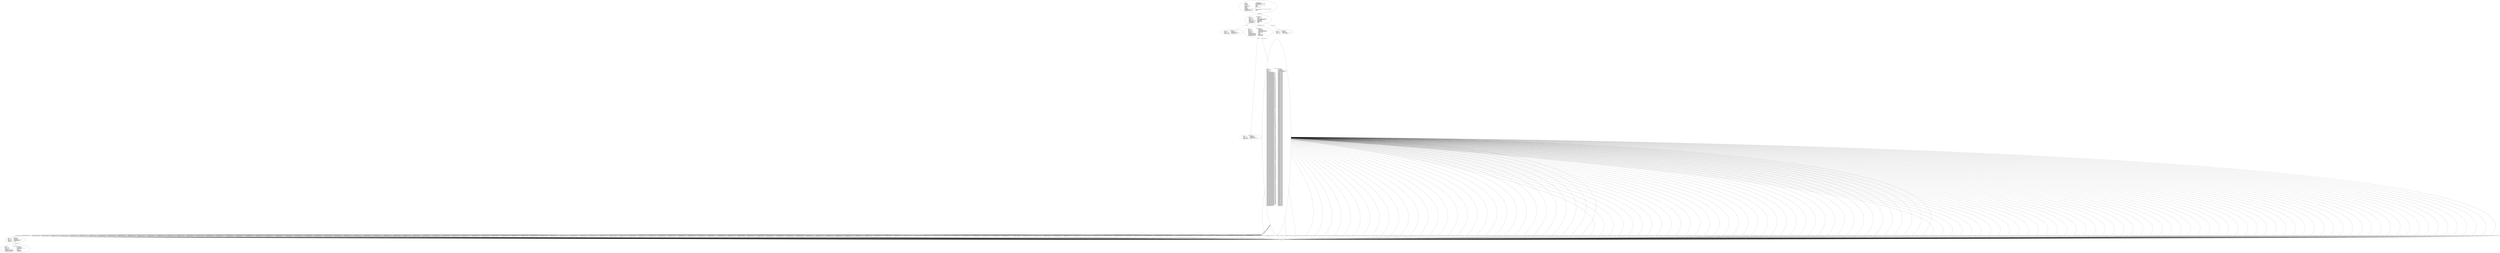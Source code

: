 digraph "character_type.adt" {
  Unit_2 -> Element_2279106
      [ label=Unit_Declaration ];
  Unit_2
      [ label=<<TABLE BORDER="0" CELLBORDER="0" CELLSPACING="0" CELLPADDING="0"> 
          <TR><TD COLSPAN="3">Unit_2</TD></TR>
          <TR><TD ALIGN="LEFT">Unit_Kind   </TD><TD> = </TD><TD ALIGN="LEFT">A_PROCEDURE_BODY</TD></TR>
          <TR><TD ALIGN="LEFT">Unit_Class   </TD><TD> = </TD><TD ALIGN="LEFT">A_PUBLIC_DECLARATION_AND_BODY</TD></TR>
          <TR><TD ALIGN="LEFT">Unit_Origin   </TD><TD> = </TD><TD ALIGN="LEFT">AN_APPLICATION_UNIT</TD></TR>
          <TR><TD ALIGN="LEFT">Unit_Full_Name    </TD><TD> = </TD><TD ALIGN="LEFT">Character_Type</TD></TR>
          <TR><TD ALIGN="LEFT">Unique_Name   </TD><TD> = </TD><TD ALIGN="LEFT">ASIS Context 1: Character_Type (body)</TD></TR>
          <TR><TD ALIGN="LEFT">Exists  </TD><TD> = </TD><TD ALIGN="LEFT">TRUE</TD></TR>
          <TR><TD ALIGN="LEFT">Can_Be_Main_Program     </TD><TD> = </TD><TD ALIGN="LEFT">TRUE</TD></TR>
          <TR><TD ALIGN="LEFT">Is_Body_Required     </TD><TD> = </TD><TD ALIGN="LEFT">TRUE</TD></TR>
          <TR><TD ALIGN="LEFT">Text_Name   </TD><TD> = </TD><TD ALIGN="LEFT">character_type.adb</TD></TR>
          <TR><TD ALIGN="LEFT">Text_Form   </TD><TD> = </TD><TD ALIGN="LEFT"></TD></TR>
          <TR><TD ALIGN="LEFT">Object_Name   </TD><TD> = </TD><TD ALIGN="LEFT"></TD></TR>
          <TR><TD ALIGN="LEFT">Object_Form   </TD><TD> = </TD><TD ALIGN="LEFT"></TD></TR>
          <TR><TD ALIGN="LEFT">Compilation_Command_Line_Options         </TD><TD> = </TD><TD ALIGN="LEFT">-gnatc -gnatt -gnatws -gnatyN -mtune=generic -march=x86-64</TD></TR>
          <TR><TD ALIGN="LEFT">Unit_Declaration     </TD><TD> = </TD><TD ALIGN="LEFT">Element_2279106</TD></TR>
          <TR><TD ALIGN="LEFT">Corresponding_Declaration       </TD><TD> = </TD><TD ALIGN="LEFT">(none)</TD></TR>
          <TR><TD ALIGN="LEFT">Corresponding_Parent_Declaration         </TD><TD> = </TD><TD ALIGN="LEFT">Unit_1</TD></TR>
          </TABLE>> ];
  Element_2279106 -> Element_2271057
      [ label="Names ( 1)" ];
  Element_2279106 -> Element_2289082
      [ label="Body_Declarative_Items ( 1)" ];
  Element_2279106 -> Element_2291387
      [ label="Body_Statements ( 1)" ];
  Element_2279106
      [ label=<<TABLE BORDER="0" CELLBORDER="0" CELLSPACING="0" CELLPADDING="0"> 
          <TR><TD COLSPAN="3">Element_2279106</TD></TR>
          <TR><TD ALIGN="LEFT">Element_Kind    </TD><TD> = </TD><TD ALIGN="LEFT">A_DECLARATION</TD></TR>
          <TR><TD ALIGN="LEFT">Hash  </TD><TD> = </TD><TD ALIGN="LEFT"> 10125929</TD></TR>
          <TR><TD ALIGN="LEFT">Enclosing_Element     </TD><TD> = </TD><TD ALIGN="LEFT">(none)</TD></TR>
          <TR><TD ALIGN="LEFT">Source  </TD><TD> = </TD><TD ALIGN="LEFT">Character_Type.adb - 1:1 .. 5:19</TD></TR>
          <TR><TD ALIGN="LEFT">Declaration_Kind     </TD><TD> = </TD><TD ALIGN="LEFT">A_PROCEDURE_BODY_DECLARATION</TD></TR>
          <TR><TD ALIGN="LEFT">Declaration_Origin     </TD><TD> = </TD><TD ALIGN="LEFT">AN_EXPLICIT_DECLARATION</TD></TR>
          <TR><TD ALIGN="LEFT">Names ( 1)   </TD><TD> = </TD><TD ALIGN="LEFT">Element_2271057</TD></TR>
          <TR><TD ALIGN="LEFT">Corresponding_End_Name      </TD><TD> = </TD><TD ALIGN="LEFT">Element_2292237</TD></TR>
          <TR><TD ALIGN="LEFT">Body_Declarative_Items ( 1)       </TD><TD> = </TD><TD ALIGN="LEFT">Element_2289082</TD></TR>
          <TR><TD ALIGN="LEFT">Body_Statements ( 1)      </TD><TD> = </TD><TD ALIGN="LEFT">Element_2291387</TD></TR>
          <TR><TD ALIGN="LEFT">Is_Name_Repeated     </TD><TD> = </TD><TD ALIGN="LEFT">TRUE</TD></TR>
          <TR><TD ALIGN="LEFT">Corresponding_Declaration       </TD><TD> = </TD><TD ALIGN="LEFT">(none)</TD></TR>
          </TABLE>> ];
  Element_2271057
      [ label=<<TABLE BORDER="0" CELLBORDER="0" CELLSPACING="0" CELLPADDING="0"> 
          <TR><TD COLSPAN="3">Element_2271057</TD></TR>
          <TR><TD ALIGN="LEFT">Element_Kind    </TD><TD> = </TD><TD ALIGN="LEFT">A_DEFINING_NAME</TD></TR>
          <TR><TD ALIGN="LEFT">Hash  </TD><TD> = </TD><TD ALIGN="LEFT"> 9328233</TD></TR>
          <TR><TD ALIGN="LEFT">Enclosing_Element     </TD><TD> = </TD><TD ALIGN="LEFT">Element_2279106</TD></TR>
          <TR><TD ALIGN="LEFT">Source  </TD><TD> = </TD><TD ALIGN="LEFT">Character_Type.adb - 1:11 .. 1:24</TD></TR>
          <TR><TD ALIGN="LEFT">Defining_Name_Kind     </TD><TD> = </TD><TD ALIGN="LEFT">A_DEFINING_IDENTIFIER</TD></TR>
          <TR><TD ALIGN="LEFT">Defining_Name_Image     </TD><TD> = </TD><TD ALIGN="LEFT">"Character_Type"</TD></TR>
          </TABLE>> ];
  Element_2289082 -> Element_2280057
      [ label="Names ( 1)" ];
  Element_2289082 -> Element_2287147
      [ label=Type_Declaration_View ];
  Element_2289082
      [ label=<<TABLE BORDER="0" CELLBORDER="0" CELLSPACING="0" CELLPADDING="0"> 
          <TR><TD COLSPAN="3">Element_2289082</TD></TR>
          <TR><TD ALIGN="LEFT">Element_Kind    </TD><TD> = </TD><TD ALIGN="LEFT">A_DECLARATION</TD></TR>
          <TR><TD ALIGN="LEFT">Hash  </TD><TD> = </TD><TD ALIGN="LEFT">-2138422732</TD></TR>
          <TR><TD ALIGN="LEFT">Enclosing_Element     </TD><TD> = </TD><TD ALIGN="LEFT">Element_2279106</TD></TR>
          <TR><TD ALIGN="LEFT">Source  </TD><TD> = </TD><TD ALIGN="LEFT">Character_Type.adb - 2:2 .. 2:28</TD></TR>
          <TR><TD ALIGN="LEFT">Declaration_Kind     </TD><TD> = </TD><TD ALIGN="LEFT">AN_ORDINARY_TYPE_DECLARATION</TD></TR>
          <TR><TD ALIGN="LEFT">Declaration_Origin     </TD><TD> = </TD><TD ALIGN="LEFT">AN_EXPLICIT_DECLARATION</TD></TR>
          <TR><TD ALIGN="LEFT">Names ( 1)   </TD><TD> = </TD><TD ALIGN="LEFT">Element_2280057</TD></TR>
          <TR><TD ALIGN="LEFT">Discriminant_Part     </TD><TD> = </TD><TD ALIGN="LEFT">(none)</TD></TR>
          <TR><TD ALIGN="LEFT">Type_Declaration_View      </TD><TD> = </TD><TD ALIGN="LEFT">Element_2287147</TD></TR>
          <TR><TD ALIGN="LEFT">Corresponding_Type_Declaration        </TD><TD> = </TD><TD ALIGN="LEFT">(none)</TD></TR>
          <TR><TD ALIGN="LEFT">Corresponding_Type_Partial_View        </TD><TD> = </TD><TD ALIGN="LEFT">(none)</TD></TR>
          <TR><TD ALIGN="LEFT">Corresponding_First_Subtype       </TD><TD> = </TD><TD ALIGN="LEFT">Element_2289082</TD></TR>
          <TR><TD ALIGN="LEFT">Corresponding_Last_Constraint        </TD><TD> = </TD><TD ALIGN="LEFT">Element_2289082</TD></TR>
          <TR><TD ALIGN="LEFT">Corresponding_Last_Subtype       </TD><TD> = </TD><TD ALIGN="LEFT">Element_2289082</TD></TR>
          </TABLE>> ];
  Element_2280057
      [ label=<<TABLE BORDER="0" CELLBORDER="0" CELLSPACING="0" CELLPADDING="0"> 
          <TR><TD COLSPAN="3">Element_2280057</TD></TR>
          <TR><TD ALIGN="LEFT">Element_Kind    </TD><TD> = </TD><TD ALIGN="LEFT">A_DEFINING_NAME</TD></TR>
          <TR><TD ALIGN="LEFT">Hash  </TD><TD> = </TD><TD ALIGN="LEFT">-2138626252</TD></TR>
          <TR><TD ALIGN="LEFT">Enclosing_Element     </TD><TD> = </TD><TD ALIGN="LEFT">Element_2289082</TD></TR>
          <TR><TD ALIGN="LEFT">Source  </TD><TD> = </TD><TD ALIGN="LEFT">Character_Type.adb - 2:7 .. 2:10</TD></TR>
          <TR><TD ALIGN="LEFT">Defining_Name_Kind     </TD><TD> = </TD><TD ALIGN="LEFT">A_DEFINING_IDENTIFIER</TD></TR>
          <TR><TD ALIGN="LEFT">Defining_Name_Image     </TD><TD> = </TD><TD ALIGN="LEFT">"char"</TD></TR>
          </TABLE>> ];
  Element_2287147 -> Element_2288176
      [ label=Parent_Subtype_Indication ];
  Element_2287147 -> Element_2287097
      [ label="Implicit_Inherited_Declarations ( 1)" ];
  Element_2287147 -> Element_2287097
      [ label="Implicit_Inherited_Declarations ( 2)" ];
  Element_2287147 -> Element_2287097
      [ label="Implicit_Inherited_Declarations ( 3)" ];
  Element_2287147 -> Element_2287097
      [ label="Implicit_Inherited_Declarations ( 4)" ];
  Element_2287147 -> Element_2287097
      [ label="Implicit_Inherited_Declarations ( 5)" ];
  Element_2287147 -> Element_2287097
      [ label="Implicit_Inherited_Declarations ( 6)" ];
  Element_2287147 -> Element_2287097
      [ label="Implicit_Inherited_Declarations ( 7)" ];
  Element_2287147 -> Element_2287097
      [ label="Implicit_Inherited_Declarations ( 8)" ];
  Element_2287147 -> Element_2287097
      [ label="Implicit_Inherited_Declarations ( 9)" ];
  Element_2287147 -> Element_2287097
      [ label="Implicit_Inherited_Declarations ( 10)" ];
  Element_2287147 -> Element_2287097
      [ label="Implicit_Inherited_Declarations ( 11)" ];
  Element_2287147 -> Element_2287097
      [ label="Implicit_Inherited_Declarations ( 12)" ];
  Element_2287147 -> Element_2287097
      [ label="Implicit_Inherited_Declarations ( 13)" ];
  Element_2287147 -> Element_2287097
      [ label="Implicit_Inherited_Declarations ( 14)" ];
  Element_2287147 -> Element_2287097
      [ label="Implicit_Inherited_Declarations ( 15)" ];
  Element_2287147 -> Element_2287097
      [ label="Implicit_Inherited_Declarations ( 16)" ];
  Element_2287147 -> Element_2287097
      [ label="Implicit_Inherited_Declarations ( 17)" ];
  Element_2287147 -> Element_2287097
      [ label="Implicit_Inherited_Declarations ( 18)" ];
  Element_2287147 -> Element_2287097
      [ label="Implicit_Inherited_Declarations ( 19)" ];
  Element_2287147 -> Element_2287097
      [ label="Implicit_Inherited_Declarations ( 20)" ];
  Element_2287147 -> Element_2287097
      [ label="Implicit_Inherited_Declarations ( 21)" ];
  Element_2287147 -> Element_2287097
      [ label="Implicit_Inherited_Declarations ( 22)" ];
  Element_2287147 -> Element_2287097
      [ label="Implicit_Inherited_Declarations ( 23)" ];
  Element_2287147 -> Element_2287097
      [ label="Implicit_Inherited_Declarations ( 24)" ];
  Element_2287147 -> Element_2287097
      [ label="Implicit_Inherited_Declarations ( 25)" ];
  Element_2287147 -> Element_2287097
      [ label="Implicit_Inherited_Declarations ( 26)" ];
  Element_2287147 -> Element_2287097
      [ label="Implicit_Inherited_Declarations ( 27)" ];
  Element_2287147 -> Element_2287097
      [ label="Implicit_Inherited_Declarations ( 28)" ];
  Element_2287147 -> Element_2287097
      [ label="Implicit_Inherited_Declarations ( 29)" ];
  Element_2287147 -> Element_2287097
      [ label="Implicit_Inherited_Declarations ( 30)" ];
  Element_2287147 -> Element_2287097
      [ label="Implicit_Inherited_Declarations ( 31)" ];
  Element_2287147 -> Element_2287097
      [ label="Implicit_Inherited_Declarations ( 32)" ];
  Element_2287147 -> Element_2287097
      [ label="Implicit_Inherited_Declarations ( 33)" ];
  Element_2287147 -> Element_2287097
      [ label="Implicit_Inherited_Declarations ( 34)" ];
  Element_2287147 -> Element_2287097
      [ label="Implicit_Inherited_Declarations ( 35)" ];
  Element_2287147 -> Element_2287097
      [ label="Implicit_Inherited_Declarations ( 36)" ];
  Element_2287147 -> Element_2287097
      [ label="Implicit_Inherited_Declarations ( 37)" ];
  Element_2287147 -> Element_2287097
      [ label="Implicit_Inherited_Declarations ( 38)" ];
  Element_2287147 -> Element_2287097
      [ label="Implicit_Inherited_Declarations ( 39)" ];
  Element_2287147 -> Element_2287097
      [ label="Implicit_Inherited_Declarations ( 40)" ];
  Element_2287147 -> Element_2287097
      [ label="Implicit_Inherited_Declarations ( 41)" ];
  Element_2287147 -> Element_2287097
      [ label="Implicit_Inherited_Declarations ( 42)" ];
  Element_2287147 -> Element_2287097
      [ label="Implicit_Inherited_Declarations ( 43)" ];
  Element_2287147 -> Element_2287097
      [ label="Implicit_Inherited_Declarations ( 44)" ];
  Element_2287147 -> Element_2287097
      [ label="Implicit_Inherited_Declarations ( 45)" ];
  Element_2287147 -> Element_2287097
      [ label="Implicit_Inherited_Declarations ( 46)" ];
  Element_2287147 -> Element_2287097
      [ label="Implicit_Inherited_Declarations ( 47)" ];
  Element_2287147 -> Element_2287097
      [ label="Implicit_Inherited_Declarations ( 48)" ];
  Element_2287147 -> Element_2287097
      [ label="Implicit_Inherited_Declarations ( 49)" ];
  Element_2287147 -> Element_2287097
      [ label="Implicit_Inherited_Declarations ( 50)" ];
  Element_2287147 -> Element_2287097
      [ label="Implicit_Inherited_Declarations ( 51)" ];
  Element_2287147 -> Element_2287097
      [ label="Implicit_Inherited_Declarations ( 52)" ];
  Element_2287147 -> Element_2287097
      [ label="Implicit_Inherited_Declarations ( 53)" ];
  Element_2287147 -> Element_2287097
      [ label="Implicit_Inherited_Declarations ( 54)" ];
  Element_2287147 -> Element_2287097
      [ label="Implicit_Inherited_Declarations ( 55)" ];
  Element_2287147 -> Element_2287097
      [ label="Implicit_Inherited_Declarations ( 56)" ];
  Element_2287147 -> Element_2287097
      [ label="Implicit_Inherited_Declarations ( 57)" ];
  Element_2287147 -> Element_2287097
      [ label="Implicit_Inherited_Declarations ( 58)" ];
  Element_2287147 -> Element_2287097
      [ label="Implicit_Inherited_Declarations ( 59)" ];
  Element_2287147 -> Element_2287097
      [ label="Implicit_Inherited_Declarations ( 60)" ];
  Element_2287147 -> Element_2287097
      [ label="Implicit_Inherited_Declarations ( 61)" ];
  Element_2287147 -> Element_2287097
      [ label="Implicit_Inherited_Declarations ( 62)" ];
  Element_2287147 -> Element_2287097
      [ label="Implicit_Inherited_Declarations ( 63)" ];
  Element_2287147 -> Element_2287097
      [ label="Implicit_Inherited_Declarations ( 64)" ];
  Element_2287147 -> Element_2287097
      [ label="Implicit_Inherited_Declarations ( 65)" ];
  Element_2287147 -> Element_2287097
      [ label="Implicit_Inherited_Declarations ( 66)" ];
  Element_2287147 -> Element_2287097
      [ label="Implicit_Inherited_Declarations ( 67)" ];
  Element_2287147 -> Element_2287097
      [ label="Implicit_Inherited_Declarations ( 68)" ];
  Element_2287147 -> Element_2287097
      [ label="Implicit_Inherited_Declarations ( 69)" ];
  Element_2287147 -> Element_2287097
      [ label="Implicit_Inherited_Declarations ( 70)" ];
  Element_2287147 -> Element_2287097
      [ label="Implicit_Inherited_Declarations ( 71)" ];
  Element_2287147 -> Element_2287097
      [ label="Implicit_Inherited_Declarations ( 72)" ];
  Element_2287147 -> Element_2287097
      [ label="Implicit_Inherited_Declarations ( 73)" ];
  Element_2287147 -> Element_2287097
      [ label="Implicit_Inherited_Declarations ( 74)" ];
  Element_2287147 -> Element_2287097
      [ label="Implicit_Inherited_Declarations ( 75)" ];
  Element_2287147 -> Element_2287097
      [ label="Implicit_Inherited_Declarations ( 76)" ];
  Element_2287147 -> Element_2287097
      [ label="Implicit_Inherited_Declarations ( 77)" ];
  Element_2287147 -> Element_2287097
      [ label="Implicit_Inherited_Declarations ( 78)" ];
  Element_2287147 -> Element_2287097
      [ label="Implicit_Inherited_Declarations ( 79)" ];
  Element_2287147 -> Element_2287097
      [ label="Implicit_Inherited_Declarations ( 80)" ];
  Element_2287147 -> Element_2287097
      [ label="Implicit_Inherited_Declarations ( 81)" ];
  Element_2287147 -> Element_2287097
      [ label="Implicit_Inherited_Declarations ( 82)" ];
  Element_2287147 -> Element_2287097
      [ label="Implicit_Inherited_Declarations ( 83)" ];
  Element_2287147 -> Element_2287097
      [ label="Implicit_Inherited_Declarations ( 84)" ];
  Element_2287147 -> Element_2287097
      [ label="Implicit_Inherited_Declarations ( 85)" ];
  Element_2287147 -> Element_2287097
      [ label="Implicit_Inherited_Declarations ( 86)" ];
  Element_2287147 -> Element_2287097
      [ label="Implicit_Inherited_Declarations ( 87)" ];
  Element_2287147 -> Element_2287097
      [ label="Implicit_Inherited_Declarations ( 88)" ];
  Element_2287147 -> Element_2287097
      [ label="Implicit_Inherited_Declarations ( 89)" ];
  Element_2287147 -> Element_2287097
      [ label="Implicit_Inherited_Declarations ( 90)" ];
  Element_2287147 -> Element_2287097
      [ label="Implicit_Inherited_Declarations ( 91)" ];
  Element_2287147 -> Element_2287097
      [ label="Implicit_Inherited_Declarations ( 92)" ];
  Element_2287147 -> Element_2287097
      [ label="Implicit_Inherited_Declarations ( 93)" ];
  Element_2287147 -> Element_2287097
      [ label="Implicit_Inherited_Declarations ( 94)" ];
  Element_2287147 -> Element_2287097
      [ label="Implicit_Inherited_Declarations ( 95)" ];
  Element_2287147 -> Element_2287097
      [ label="Implicit_Inherited_Declarations ( 96)" ];
  Element_2287147 -> Element_2287097
      [ label="Implicit_Inherited_Declarations ( 97)" ];
  Element_2287147 -> Element_2287097
      [ label="Implicit_Inherited_Declarations ( 98)" ];
  Element_2287147 -> Element_2287097
      [ label="Implicit_Inherited_Declarations ( 99)" ];
  Element_2287147 -> Element_2287097
      [ label="Implicit_Inherited_Declarations ( 100)" ];
  Element_2287147 -> Element_2287097
      [ label="Implicit_Inherited_Declarations ( 101)" ];
  Element_2287147 -> Element_2287097
      [ label="Implicit_Inherited_Declarations ( 102)" ];
  Element_2287147 -> Element_2287097
      [ label="Implicit_Inherited_Declarations ( 103)" ];
  Element_2287147 -> Element_2287097
      [ label="Implicit_Inherited_Declarations ( 104)" ];
  Element_2287147 -> Element_2287097
      [ label="Implicit_Inherited_Declarations ( 105)" ];
  Element_2287147 -> Element_2287097
      [ label="Implicit_Inherited_Declarations ( 106)" ];
  Element_2287147 -> Element_2287097
      [ label="Implicit_Inherited_Declarations ( 107)" ];
  Element_2287147 -> Element_2287097
      [ label="Implicit_Inherited_Declarations ( 108)" ];
  Element_2287147 -> Element_2287097
      [ label="Implicit_Inherited_Declarations ( 109)" ];
  Element_2287147 -> Element_2287097
      [ label="Implicit_Inherited_Declarations ( 110)" ];
  Element_2287147 -> Element_2287097
      [ label="Implicit_Inherited_Declarations ( 111)" ];
  Element_2287147 -> Element_2287097
      [ label="Implicit_Inherited_Declarations ( 112)" ];
  Element_2287147 -> Element_2287097
      [ label="Implicit_Inherited_Declarations ( 113)" ];
  Element_2287147 -> Element_2287097
      [ label="Implicit_Inherited_Declarations ( 114)" ];
  Element_2287147 -> Element_2287097
      [ label="Implicit_Inherited_Declarations ( 115)" ];
  Element_2287147 -> Element_2287097
      [ label="Implicit_Inherited_Declarations ( 116)" ];
  Element_2287147 -> Element_2287097
      [ label="Implicit_Inherited_Declarations ( 117)" ];
  Element_2287147 -> Element_2287097
      [ label="Implicit_Inherited_Declarations ( 118)" ];
  Element_2287147 -> Element_2287097
      [ label="Implicit_Inherited_Declarations ( 119)" ];
  Element_2287147 -> Element_2287097
      [ label="Implicit_Inherited_Declarations ( 120)" ];
  Element_2287147 -> Element_2287097
      [ label="Implicit_Inherited_Declarations ( 121)" ];
  Element_2287147 -> Element_2287097
      [ label="Implicit_Inherited_Declarations ( 122)" ];
  Element_2287147 -> Element_2287097
      [ label="Implicit_Inherited_Declarations ( 123)" ];
  Element_2287147 -> Element_2287097
      [ label="Implicit_Inherited_Declarations ( 124)" ];
  Element_2287147 -> Element_2287097
      [ label="Implicit_Inherited_Declarations ( 125)" ];
  Element_2287147 -> Element_2287097
      [ label="Implicit_Inherited_Declarations ( 126)" ];
  Element_2287147 -> Element_2287097
      [ label="Implicit_Inherited_Declarations ( 127)" ];
  Element_2287147 -> Element_2287097
      [ label="Implicit_Inherited_Declarations ( 128)" ];
  Element_2287147 -> Element_2287097
      [ label="Implicit_Inherited_Declarations ( 129)" ];
  Element_2287147 -> Element_2287097
      [ label="Implicit_Inherited_Declarations ( 130)" ];
  Element_2287147 -> Element_2287097
      [ label="Implicit_Inherited_Declarations ( 131)" ];
  Element_2287147 -> Element_2287097
      [ label="Implicit_Inherited_Declarations ( 132)" ];
  Element_2287147 -> Element_2287097
      [ label="Implicit_Inherited_Declarations ( 133)" ];
  Element_2287147 -> Element_2287097
      [ label="Implicit_Inherited_Declarations ( 134)" ];
  Element_2287147 -> Element_2287097
      [ label="Implicit_Inherited_Declarations ( 135)" ];
  Element_2287147 -> Element_2287097
      [ label="Implicit_Inherited_Declarations ( 136)" ];
  Element_2287147 -> Element_2287097
      [ label="Implicit_Inherited_Declarations ( 137)" ];
  Element_2287147 -> Element_2287097
      [ label="Implicit_Inherited_Declarations ( 138)" ];
  Element_2287147 -> Element_2287097
      [ label="Implicit_Inherited_Declarations ( 139)" ];
  Element_2287147 -> Element_2287097
      [ label="Implicit_Inherited_Declarations ( 140)" ];
  Element_2287147 -> Element_2287097
      [ label="Implicit_Inherited_Declarations ( 141)" ];
  Element_2287147 -> Element_2287097
      [ label="Implicit_Inherited_Declarations ( 142)" ];
  Element_2287147 -> Element_2287097
      [ label="Implicit_Inherited_Declarations ( 143)" ];
  Element_2287147 -> Element_2287097
      [ label="Implicit_Inherited_Declarations ( 144)" ];
  Element_2287147 -> Element_2287097
      [ label="Implicit_Inherited_Declarations ( 145)" ];
  Element_2287147 -> Element_2287097
      [ label="Implicit_Inherited_Declarations ( 146)" ];
  Element_2287147 -> Element_2287097
      [ label="Implicit_Inherited_Declarations ( 147)" ];
  Element_2287147 -> Element_2287097
      [ label="Implicit_Inherited_Declarations ( 148)" ];
  Element_2287147 -> Element_2287097
      [ label="Implicit_Inherited_Declarations ( 149)" ];
  Element_2287147 -> Element_2287097
      [ label="Implicit_Inherited_Declarations ( 150)" ];
  Element_2287147 -> Element_2287097
      [ label="Implicit_Inherited_Declarations ( 151)" ];
  Element_2287147 -> Element_2287097
      [ label="Implicit_Inherited_Declarations ( 152)" ];
  Element_2287147 -> Element_2287097
      [ label="Implicit_Inherited_Declarations ( 153)" ];
  Element_2287147 -> Element_2287097
      [ label="Implicit_Inherited_Declarations ( 154)" ];
  Element_2287147 -> Element_2287097
      [ label="Implicit_Inherited_Declarations ( 155)" ];
  Element_2287147 -> Element_2287097
      [ label="Implicit_Inherited_Declarations ( 156)" ];
  Element_2287147 -> Element_2287097
      [ label="Implicit_Inherited_Declarations ( 157)" ];
  Element_2287147 -> Element_2287097
      [ label="Implicit_Inherited_Declarations ( 158)" ];
  Element_2287147 -> Element_2287097
      [ label="Implicit_Inherited_Declarations ( 159)" ];
  Element_2287147 -> Element_2287097
      [ label="Implicit_Inherited_Declarations ( 160)" ];
  Element_2287147 -> Element_2287097
      [ label="Implicit_Inherited_Declarations ( 161)" ];
  Element_2287147 -> Element_2287097
      [ label="Implicit_Inherited_Declarations ( 162)" ];
  Element_2287147 -> Element_2287097
      [ label="Implicit_Inherited_Declarations ( 163)" ];
  Element_2287147 -> Element_2287097
      [ label="Implicit_Inherited_Declarations ( 164)" ];
  Element_2287147 -> Element_2287097
      [ label="Implicit_Inherited_Declarations ( 165)" ];
  Element_2287147 -> Element_2287097
      [ label="Implicit_Inherited_Declarations ( 166)" ];
  Element_2287147 -> Element_2287097
      [ label="Implicit_Inherited_Declarations ( 167)" ];
  Element_2287147 -> Element_2287097
      [ label="Implicit_Inherited_Declarations ( 168)" ];
  Element_2287147 -> Element_2287097
      [ label="Implicit_Inherited_Declarations ( 169)" ];
  Element_2287147 -> Element_2287097
      [ label="Implicit_Inherited_Declarations ( 170)" ];
  Element_2287147 -> Element_2287097
      [ label="Implicit_Inherited_Declarations ( 171)" ];
  Element_2287147 -> Element_2287097
      [ label="Implicit_Inherited_Declarations ( 172)" ];
  Element_2287147 -> Element_2287097
      [ label="Implicit_Inherited_Declarations ( 173)" ];
  Element_2287147 -> Element_2287097
      [ label="Implicit_Inherited_Declarations ( 174)" ];
  Element_2287147 -> Element_2287097
      [ label="Implicit_Inherited_Declarations ( 175)" ];
  Element_2287147 -> Element_2287097
      [ label="Implicit_Inherited_Declarations ( 176)" ];
  Element_2287147 -> Element_2287097
      [ label="Implicit_Inherited_Declarations ( 177)" ];
  Element_2287147 -> Element_2287097
      [ label="Implicit_Inherited_Declarations ( 178)" ];
  Element_2287147 -> Element_2287097
      [ label="Implicit_Inherited_Declarations ( 179)" ];
  Element_2287147 -> Element_2287097
      [ label="Implicit_Inherited_Declarations ( 180)" ];
  Element_2287147 -> Element_2287097
      [ label="Implicit_Inherited_Declarations ( 181)" ];
  Element_2287147 -> Element_2287097
      [ label="Implicit_Inherited_Declarations ( 182)" ];
  Element_2287147 -> Element_2287097
      [ label="Implicit_Inherited_Declarations ( 183)" ];
  Element_2287147 -> Element_2287097
      [ label="Implicit_Inherited_Declarations ( 184)" ];
  Element_2287147 -> Element_2287097
      [ label="Implicit_Inherited_Declarations ( 185)" ];
  Element_2287147 -> Element_2287097
      [ label="Implicit_Inherited_Declarations ( 186)" ];
  Element_2287147 -> Element_2287097
      [ label="Implicit_Inherited_Declarations ( 187)" ];
  Element_2287147 -> Element_2287097
      [ label="Implicit_Inherited_Declarations ( 188)" ];
  Element_2287147 -> Element_2287097
      [ label="Implicit_Inherited_Declarations ( 189)" ];
  Element_2287147 -> Element_2287097
      [ label="Implicit_Inherited_Declarations ( 190)" ];
  Element_2287147 -> Element_2287097
      [ label="Implicit_Inherited_Declarations ( 191)" ];
  Element_2287147 -> Element_2287097
      [ label="Implicit_Inherited_Declarations ( 192)" ];
  Element_2287147 -> Element_2287097
      [ label="Implicit_Inherited_Declarations ( 193)" ];
  Element_2287147 -> Element_2287097
      [ label="Implicit_Inherited_Declarations ( 194)" ];
  Element_2287147 -> Element_2287097
      [ label="Implicit_Inherited_Declarations ( 195)" ];
  Element_2287147 -> Element_2287097
      [ label="Implicit_Inherited_Declarations ( 196)" ];
  Element_2287147 -> Element_2287097
      [ label="Implicit_Inherited_Declarations ( 197)" ];
  Element_2287147 -> Element_2287097
      [ label="Implicit_Inherited_Declarations ( 198)" ];
  Element_2287147 -> Element_2287097
      [ label="Implicit_Inherited_Declarations ( 199)" ];
  Element_2287147 -> Element_2287097
      [ label="Implicit_Inherited_Declarations ( 200)" ];
  Element_2287147 -> Element_2287097
      [ label="Implicit_Inherited_Declarations ( 201)" ];
  Element_2287147 -> Element_2287097
      [ label="Implicit_Inherited_Declarations ( 202)" ];
  Element_2287147 -> Element_2287097
      [ label="Implicit_Inherited_Declarations ( 203)" ];
  Element_2287147 -> Element_2287097
      [ label="Implicit_Inherited_Declarations ( 204)" ];
  Element_2287147 -> Element_2287097
      [ label="Implicit_Inherited_Declarations ( 205)" ];
  Element_2287147 -> Element_2287097
      [ label="Implicit_Inherited_Declarations ( 206)" ];
  Element_2287147 -> Element_2287097
      [ label="Implicit_Inherited_Declarations ( 207)" ];
  Element_2287147 -> Element_2287097
      [ label="Implicit_Inherited_Declarations ( 208)" ];
  Element_2287147 -> Element_2287097
      [ label="Implicit_Inherited_Declarations ( 209)" ];
  Element_2287147 -> Element_2287097
      [ label="Implicit_Inherited_Declarations ( 210)" ];
  Element_2287147 -> Element_2287097
      [ label="Implicit_Inherited_Declarations ( 211)" ];
  Element_2287147 -> Element_2287097
      [ label="Implicit_Inherited_Declarations ( 212)" ];
  Element_2287147 -> Element_2287097
      [ label="Implicit_Inherited_Declarations ( 213)" ];
  Element_2287147 -> Element_2287097
      [ label="Implicit_Inherited_Declarations ( 214)" ];
  Element_2287147 -> Element_2287097
      [ label="Implicit_Inherited_Declarations ( 215)" ];
  Element_2287147 -> Element_2287097
      [ label="Implicit_Inherited_Declarations ( 216)" ];
  Element_2287147 -> Element_2287097
      [ label="Implicit_Inherited_Declarations ( 217)" ];
  Element_2287147 -> Element_2287097
      [ label="Implicit_Inherited_Declarations ( 218)" ];
  Element_2287147 -> Element_2287097
      [ label="Implicit_Inherited_Declarations ( 219)" ];
  Element_2287147 -> Element_2287097
      [ label="Implicit_Inherited_Declarations ( 220)" ];
  Element_2287147 -> Element_2287097
      [ label="Implicit_Inherited_Declarations ( 221)" ];
  Element_2287147 -> Element_2287097
      [ label="Implicit_Inherited_Declarations ( 222)" ];
  Element_2287147 -> Element_2287097
      [ label="Implicit_Inherited_Declarations ( 223)" ];
  Element_2287147 -> Element_2287097
      [ label="Implicit_Inherited_Declarations ( 224)" ];
  Element_2287147 -> Element_2287097
      [ label="Implicit_Inherited_Declarations ( 225)" ];
  Element_2287147 -> Element_2287097
      [ label="Implicit_Inherited_Declarations ( 226)" ];
  Element_2287147 -> Element_2287097
      [ label="Implicit_Inherited_Declarations ( 227)" ];
  Element_2287147 -> Element_2287097
      [ label="Implicit_Inherited_Declarations ( 228)" ];
  Element_2287147 -> Element_2287097
      [ label="Implicit_Inherited_Declarations ( 229)" ];
  Element_2287147 -> Element_2287097
      [ label="Implicit_Inherited_Declarations ( 230)" ];
  Element_2287147 -> Element_2287097
      [ label="Implicit_Inherited_Declarations ( 231)" ];
  Element_2287147 -> Element_2287097
      [ label="Implicit_Inherited_Declarations ( 232)" ];
  Element_2287147 -> Element_2287097
      [ label="Implicit_Inherited_Declarations ( 233)" ];
  Element_2287147 -> Element_2287097
      [ label="Implicit_Inherited_Declarations ( 234)" ];
  Element_2287147 -> Element_2287097
      [ label="Implicit_Inherited_Declarations ( 235)" ];
  Element_2287147 -> Element_2287097
      [ label="Implicit_Inherited_Declarations ( 236)" ];
  Element_2287147 -> Element_2287097
      [ label="Implicit_Inherited_Declarations ( 237)" ];
  Element_2287147 -> Element_2287097
      [ label="Implicit_Inherited_Declarations ( 238)" ];
  Element_2287147 -> Element_2287097
      [ label="Implicit_Inherited_Declarations ( 239)" ];
  Element_2287147 -> Element_2287097
      [ label="Implicit_Inherited_Declarations ( 240)" ];
  Element_2287147 -> Element_2287097
      [ label="Implicit_Inherited_Declarations ( 241)" ];
  Element_2287147 -> Element_2287097
      [ label="Implicit_Inherited_Declarations ( 242)" ];
  Element_2287147 -> Element_2287097
      [ label="Implicit_Inherited_Declarations ( 243)" ];
  Element_2287147 -> Element_2287097
      [ label="Implicit_Inherited_Declarations ( 244)" ];
  Element_2287147 -> Element_2287097
      [ label="Implicit_Inherited_Declarations ( 245)" ];
  Element_2287147 -> Element_2287097
      [ label="Implicit_Inherited_Declarations ( 246)" ];
  Element_2287147 -> Element_2287097
      [ label="Implicit_Inherited_Declarations ( 247)" ];
  Element_2287147 -> Element_2287097
      [ label="Implicit_Inherited_Declarations ( 248)" ];
  Element_2287147 -> Element_2287097
      [ label="Implicit_Inherited_Declarations ( 249)" ];
  Element_2287147 -> Element_2287097
      [ label="Implicit_Inherited_Declarations ( 250)" ];
  Element_2287147 -> Element_2287097
      [ label="Implicit_Inherited_Declarations ( 251)" ];
  Element_2287147 -> Element_2287097
      [ label="Implicit_Inherited_Declarations ( 252)" ];
  Element_2287147 -> Element_2287097
      [ label="Implicit_Inherited_Declarations ( 253)" ];
  Element_2287147 -> Element_2287097
      [ label="Implicit_Inherited_Declarations ( 254)" ];
  Element_2287147 -> Element_2287097
      [ label="Implicit_Inherited_Declarations ( 255)" ];
  Element_2287147 -> Element_2287097
      [ label="Implicit_Inherited_Declarations ( 256)" ];
  Element_2287147
      [ label=<<TABLE BORDER="0" CELLBORDER="0" CELLSPACING="0" CELLPADDING="0"> 
          <TR><TD COLSPAN="3">Element_2287147</TD></TR>
          <TR><TD ALIGN="LEFT">Element_Kind    </TD><TD> = </TD><TD ALIGN="LEFT">A_DEFINITION</TD></TR>
          <TR><TD ALIGN="LEFT">Hash  </TD><TD> = </TD><TD ALIGN="LEFT">-2137886924</TD></TR>
          <TR><TD ALIGN="LEFT">Enclosing_Element     </TD><TD> = </TD><TD ALIGN="LEFT">Element_2289082</TD></TR>
          <TR><TD ALIGN="LEFT">Source  </TD><TD> = </TD><TD ALIGN="LEFT">Character_Type.adb - 2:15 .. 2:27</TD></TR>
          <TR><TD ALIGN="LEFT">Definition_Kind    </TD><TD> = </TD><TD ALIGN="LEFT">A_TYPE_DEFINITION</TD></TR>
          <TR><TD ALIGN="LEFT">Type_Kind   </TD><TD> = </TD><TD ALIGN="LEFT">A_DERIVED_TYPE_DEFINITION</TD></TR>
          <TR><TD ALIGN="LEFT">Parent_Subtype_Indication       </TD><TD> = </TD><TD ALIGN="LEFT">Element_2288176</TD></TR>
          <TR><TD ALIGN="LEFT">Implicit_Inherited_Declarations ( 1)          </TD><TD> = </TD><TD ALIGN="LEFT">Element_2287097</TD></TR>
          <TR><TD ALIGN="LEFT">Implicit_Inherited_Declarations ( 2)          </TD><TD> = </TD><TD ALIGN="LEFT">Element_2287097</TD></TR>
          <TR><TD ALIGN="LEFT">Implicit_Inherited_Declarations ( 3)          </TD><TD> = </TD><TD ALIGN="LEFT">Element_2287097</TD></TR>
          <TR><TD ALIGN="LEFT">Implicit_Inherited_Declarations ( 4)          </TD><TD> = </TD><TD ALIGN="LEFT">Element_2287097</TD></TR>
          <TR><TD ALIGN="LEFT">Implicit_Inherited_Declarations ( 5)          </TD><TD> = </TD><TD ALIGN="LEFT">Element_2287097</TD></TR>
          <TR><TD ALIGN="LEFT">Implicit_Inherited_Declarations ( 6)          </TD><TD> = </TD><TD ALIGN="LEFT">Element_2287097</TD></TR>
          <TR><TD ALIGN="LEFT">Implicit_Inherited_Declarations ( 7)          </TD><TD> = </TD><TD ALIGN="LEFT">Element_2287097</TD></TR>
          <TR><TD ALIGN="LEFT">Implicit_Inherited_Declarations ( 8)          </TD><TD> = </TD><TD ALIGN="LEFT">Element_2287097</TD></TR>
          <TR><TD ALIGN="LEFT">Implicit_Inherited_Declarations ( 9)          </TD><TD> = </TD><TD ALIGN="LEFT">Element_2287097</TD></TR>
          <TR><TD ALIGN="LEFT">Implicit_Inherited_Declarations ( 10)          </TD><TD> = </TD><TD ALIGN="LEFT">Element_2287097</TD></TR>
          <TR><TD ALIGN="LEFT">Implicit_Inherited_Declarations ( 11)          </TD><TD> = </TD><TD ALIGN="LEFT">Element_2287097</TD></TR>
          <TR><TD ALIGN="LEFT">Implicit_Inherited_Declarations ( 12)          </TD><TD> = </TD><TD ALIGN="LEFT">Element_2287097</TD></TR>
          <TR><TD ALIGN="LEFT">Implicit_Inherited_Declarations ( 13)          </TD><TD> = </TD><TD ALIGN="LEFT">Element_2287097</TD></TR>
          <TR><TD ALIGN="LEFT">Implicit_Inherited_Declarations ( 14)          </TD><TD> = </TD><TD ALIGN="LEFT">Element_2287097</TD></TR>
          <TR><TD ALIGN="LEFT">Implicit_Inherited_Declarations ( 15)          </TD><TD> = </TD><TD ALIGN="LEFT">Element_2287097</TD></TR>
          <TR><TD ALIGN="LEFT">Implicit_Inherited_Declarations ( 16)          </TD><TD> = </TD><TD ALIGN="LEFT">Element_2287097</TD></TR>
          <TR><TD ALIGN="LEFT">Implicit_Inherited_Declarations ( 17)          </TD><TD> = </TD><TD ALIGN="LEFT">Element_2287097</TD></TR>
          <TR><TD ALIGN="LEFT">Implicit_Inherited_Declarations ( 18)          </TD><TD> = </TD><TD ALIGN="LEFT">Element_2287097</TD></TR>
          <TR><TD ALIGN="LEFT">Implicit_Inherited_Declarations ( 19)          </TD><TD> = </TD><TD ALIGN="LEFT">Element_2287097</TD></TR>
          <TR><TD ALIGN="LEFT">Implicit_Inherited_Declarations ( 20)          </TD><TD> = </TD><TD ALIGN="LEFT">Element_2287097</TD></TR>
          <TR><TD ALIGN="LEFT">Implicit_Inherited_Declarations ( 21)          </TD><TD> = </TD><TD ALIGN="LEFT">Element_2287097</TD></TR>
          <TR><TD ALIGN="LEFT">Implicit_Inherited_Declarations ( 22)          </TD><TD> = </TD><TD ALIGN="LEFT">Element_2287097</TD></TR>
          <TR><TD ALIGN="LEFT">Implicit_Inherited_Declarations ( 23)          </TD><TD> = </TD><TD ALIGN="LEFT">Element_2287097</TD></TR>
          <TR><TD ALIGN="LEFT">Implicit_Inherited_Declarations ( 24)          </TD><TD> = </TD><TD ALIGN="LEFT">Element_2287097</TD></TR>
          <TR><TD ALIGN="LEFT">Implicit_Inherited_Declarations ( 25)          </TD><TD> = </TD><TD ALIGN="LEFT">Element_2287097</TD></TR>
          <TR><TD ALIGN="LEFT">Implicit_Inherited_Declarations ( 26)          </TD><TD> = </TD><TD ALIGN="LEFT">Element_2287097</TD></TR>
          <TR><TD ALIGN="LEFT">Implicit_Inherited_Declarations ( 27)          </TD><TD> = </TD><TD ALIGN="LEFT">Element_2287097</TD></TR>
          <TR><TD ALIGN="LEFT">Implicit_Inherited_Declarations ( 28)          </TD><TD> = </TD><TD ALIGN="LEFT">Element_2287097</TD></TR>
          <TR><TD ALIGN="LEFT">Implicit_Inherited_Declarations ( 29)          </TD><TD> = </TD><TD ALIGN="LEFT">Element_2287097</TD></TR>
          <TR><TD ALIGN="LEFT">Implicit_Inherited_Declarations ( 30)          </TD><TD> = </TD><TD ALIGN="LEFT">Element_2287097</TD></TR>
          <TR><TD ALIGN="LEFT">Implicit_Inherited_Declarations ( 31)          </TD><TD> = </TD><TD ALIGN="LEFT">Element_2287097</TD></TR>
          <TR><TD ALIGN="LEFT">Implicit_Inherited_Declarations ( 32)          </TD><TD> = </TD><TD ALIGN="LEFT">Element_2287097</TD></TR>
          <TR><TD ALIGN="LEFT">Implicit_Inherited_Declarations ( 33)          </TD><TD> = </TD><TD ALIGN="LEFT">Element_2287097</TD></TR>
          <TR><TD ALIGN="LEFT">Implicit_Inherited_Declarations ( 34)          </TD><TD> = </TD><TD ALIGN="LEFT">Element_2287097</TD></TR>
          <TR><TD ALIGN="LEFT">Implicit_Inherited_Declarations ( 35)          </TD><TD> = </TD><TD ALIGN="LEFT">Element_2287097</TD></TR>
          <TR><TD ALIGN="LEFT">Implicit_Inherited_Declarations ( 36)          </TD><TD> = </TD><TD ALIGN="LEFT">Element_2287097</TD></TR>
          <TR><TD ALIGN="LEFT">Implicit_Inherited_Declarations ( 37)          </TD><TD> = </TD><TD ALIGN="LEFT">Element_2287097</TD></TR>
          <TR><TD ALIGN="LEFT">Implicit_Inherited_Declarations ( 38)          </TD><TD> = </TD><TD ALIGN="LEFT">Element_2287097</TD></TR>
          <TR><TD ALIGN="LEFT">Implicit_Inherited_Declarations ( 39)          </TD><TD> = </TD><TD ALIGN="LEFT">Element_2287097</TD></TR>
          <TR><TD ALIGN="LEFT">Implicit_Inherited_Declarations ( 40)          </TD><TD> = </TD><TD ALIGN="LEFT">Element_2287097</TD></TR>
          <TR><TD ALIGN="LEFT">Implicit_Inherited_Declarations ( 41)          </TD><TD> = </TD><TD ALIGN="LEFT">Element_2287097</TD></TR>
          <TR><TD ALIGN="LEFT">Implicit_Inherited_Declarations ( 42)          </TD><TD> = </TD><TD ALIGN="LEFT">Element_2287097</TD></TR>
          <TR><TD ALIGN="LEFT">Implicit_Inherited_Declarations ( 43)          </TD><TD> = </TD><TD ALIGN="LEFT">Element_2287097</TD></TR>
          <TR><TD ALIGN="LEFT">Implicit_Inherited_Declarations ( 44)          </TD><TD> = </TD><TD ALIGN="LEFT">Element_2287097</TD></TR>
          <TR><TD ALIGN="LEFT">Implicit_Inherited_Declarations ( 45)          </TD><TD> = </TD><TD ALIGN="LEFT">Element_2287097</TD></TR>
          <TR><TD ALIGN="LEFT">Implicit_Inherited_Declarations ( 46)          </TD><TD> = </TD><TD ALIGN="LEFT">Element_2287097</TD></TR>
          <TR><TD ALIGN="LEFT">Implicit_Inherited_Declarations ( 47)          </TD><TD> = </TD><TD ALIGN="LEFT">Element_2287097</TD></TR>
          <TR><TD ALIGN="LEFT">Implicit_Inherited_Declarations ( 48)          </TD><TD> = </TD><TD ALIGN="LEFT">Element_2287097</TD></TR>
          <TR><TD ALIGN="LEFT">Implicit_Inherited_Declarations ( 49)          </TD><TD> = </TD><TD ALIGN="LEFT">Element_2287097</TD></TR>
          <TR><TD ALIGN="LEFT">Implicit_Inherited_Declarations ( 50)          </TD><TD> = </TD><TD ALIGN="LEFT">Element_2287097</TD></TR>
          <TR><TD ALIGN="LEFT">Implicit_Inherited_Declarations ( 51)          </TD><TD> = </TD><TD ALIGN="LEFT">Element_2287097</TD></TR>
          <TR><TD ALIGN="LEFT">Implicit_Inherited_Declarations ( 52)          </TD><TD> = </TD><TD ALIGN="LEFT">Element_2287097</TD></TR>
          <TR><TD ALIGN="LEFT">Implicit_Inherited_Declarations ( 53)          </TD><TD> = </TD><TD ALIGN="LEFT">Element_2287097</TD></TR>
          <TR><TD ALIGN="LEFT">Implicit_Inherited_Declarations ( 54)          </TD><TD> = </TD><TD ALIGN="LEFT">Element_2287097</TD></TR>
          <TR><TD ALIGN="LEFT">Implicit_Inherited_Declarations ( 55)          </TD><TD> = </TD><TD ALIGN="LEFT">Element_2287097</TD></TR>
          <TR><TD ALIGN="LEFT">Implicit_Inherited_Declarations ( 56)          </TD><TD> = </TD><TD ALIGN="LEFT">Element_2287097</TD></TR>
          <TR><TD ALIGN="LEFT">Implicit_Inherited_Declarations ( 57)          </TD><TD> = </TD><TD ALIGN="LEFT">Element_2287097</TD></TR>
          <TR><TD ALIGN="LEFT">Implicit_Inherited_Declarations ( 58)          </TD><TD> = </TD><TD ALIGN="LEFT">Element_2287097</TD></TR>
          <TR><TD ALIGN="LEFT">Implicit_Inherited_Declarations ( 59)          </TD><TD> = </TD><TD ALIGN="LEFT">Element_2287097</TD></TR>
          <TR><TD ALIGN="LEFT">Implicit_Inherited_Declarations ( 60)          </TD><TD> = </TD><TD ALIGN="LEFT">Element_2287097</TD></TR>
          <TR><TD ALIGN="LEFT">Implicit_Inherited_Declarations ( 61)          </TD><TD> = </TD><TD ALIGN="LEFT">Element_2287097</TD></TR>
          <TR><TD ALIGN="LEFT">Implicit_Inherited_Declarations ( 62)          </TD><TD> = </TD><TD ALIGN="LEFT">Element_2287097</TD></TR>
          <TR><TD ALIGN="LEFT">Implicit_Inherited_Declarations ( 63)          </TD><TD> = </TD><TD ALIGN="LEFT">Element_2287097</TD></TR>
          <TR><TD ALIGN="LEFT">Implicit_Inherited_Declarations ( 64)          </TD><TD> = </TD><TD ALIGN="LEFT">Element_2287097</TD></TR>
          <TR><TD ALIGN="LEFT">Implicit_Inherited_Declarations ( 65)          </TD><TD> = </TD><TD ALIGN="LEFT">Element_2287097</TD></TR>
          <TR><TD ALIGN="LEFT">Implicit_Inherited_Declarations ( 66)          </TD><TD> = </TD><TD ALIGN="LEFT">Element_2287097</TD></TR>
          <TR><TD ALIGN="LEFT">Implicit_Inherited_Declarations ( 67)          </TD><TD> = </TD><TD ALIGN="LEFT">Element_2287097</TD></TR>
          <TR><TD ALIGN="LEFT">Implicit_Inherited_Declarations ( 68)          </TD><TD> = </TD><TD ALIGN="LEFT">Element_2287097</TD></TR>
          <TR><TD ALIGN="LEFT">Implicit_Inherited_Declarations ( 69)          </TD><TD> = </TD><TD ALIGN="LEFT">Element_2287097</TD></TR>
          <TR><TD ALIGN="LEFT">Implicit_Inherited_Declarations ( 70)          </TD><TD> = </TD><TD ALIGN="LEFT">Element_2287097</TD></TR>
          <TR><TD ALIGN="LEFT">Implicit_Inherited_Declarations ( 71)          </TD><TD> = </TD><TD ALIGN="LEFT">Element_2287097</TD></TR>
          <TR><TD ALIGN="LEFT">Implicit_Inherited_Declarations ( 72)          </TD><TD> = </TD><TD ALIGN="LEFT">Element_2287097</TD></TR>
          <TR><TD ALIGN="LEFT">Implicit_Inherited_Declarations ( 73)          </TD><TD> = </TD><TD ALIGN="LEFT">Element_2287097</TD></TR>
          <TR><TD ALIGN="LEFT">Implicit_Inherited_Declarations ( 74)          </TD><TD> = </TD><TD ALIGN="LEFT">Element_2287097</TD></TR>
          <TR><TD ALIGN="LEFT">Implicit_Inherited_Declarations ( 75)          </TD><TD> = </TD><TD ALIGN="LEFT">Element_2287097</TD></TR>
          <TR><TD ALIGN="LEFT">Implicit_Inherited_Declarations ( 76)          </TD><TD> = </TD><TD ALIGN="LEFT">Element_2287097</TD></TR>
          <TR><TD ALIGN="LEFT">Implicit_Inherited_Declarations ( 77)          </TD><TD> = </TD><TD ALIGN="LEFT">Element_2287097</TD></TR>
          <TR><TD ALIGN="LEFT">Implicit_Inherited_Declarations ( 78)          </TD><TD> = </TD><TD ALIGN="LEFT">Element_2287097</TD></TR>
          <TR><TD ALIGN="LEFT">Implicit_Inherited_Declarations ( 79)          </TD><TD> = </TD><TD ALIGN="LEFT">Element_2287097</TD></TR>
          <TR><TD ALIGN="LEFT">Implicit_Inherited_Declarations ( 80)          </TD><TD> = </TD><TD ALIGN="LEFT">Element_2287097</TD></TR>
          <TR><TD ALIGN="LEFT">Implicit_Inherited_Declarations ( 81)          </TD><TD> = </TD><TD ALIGN="LEFT">Element_2287097</TD></TR>
          <TR><TD ALIGN="LEFT">Implicit_Inherited_Declarations ( 82)          </TD><TD> = </TD><TD ALIGN="LEFT">Element_2287097</TD></TR>
          <TR><TD ALIGN="LEFT">Implicit_Inherited_Declarations ( 83)          </TD><TD> = </TD><TD ALIGN="LEFT">Element_2287097</TD></TR>
          <TR><TD ALIGN="LEFT">Implicit_Inherited_Declarations ( 84)          </TD><TD> = </TD><TD ALIGN="LEFT">Element_2287097</TD></TR>
          <TR><TD ALIGN="LEFT">Implicit_Inherited_Declarations ( 85)          </TD><TD> = </TD><TD ALIGN="LEFT">Element_2287097</TD></TR>
          <TR><TD ALIGN="LEFT">Implicit_Inherited_Declarations ( 86)          </TD><TD> = </TD><TD ALIGN="LEFT">Element_2287097</TD></TR>
          <TR><TD ALIGN="LEFT">Implicit_Inherited_Declarations ( 87)          </TD><TD> = </TD><TD ALIGN="LEFT">Element_2287097</TD></TR>
          <TR><TD ALIGN="LEFT">Implicit_Inherited_Declarations ( 88)          </TD><TD> = </TD><TD ALIGN="LEFT">Element_2287097</TD></TR>
          <TR><TD ALIGN="LEFT">Implicit_Inherited_Declarations ( 89)          </TD><TD> = </TD><TD ALIGN="LEFT">Element_2287097</TD></TR>
          <TR><TD ALIGN="LEFT">Implicit_Inherited_Declarations ( 90)          </TD><TD> = </TD><TD ALIGN="LEFT">Element_2287097</TD></TR>
          <TR><TD ALIGN="LEFT">Implicit_Inherited_Declarations ( 91)          </TD><TD> = </TD><TD ALIGN="LEFT">Element_2287097</TD></TR>
          <TR><TD ALIGN="LEFT">Implicit_Inherited_Declarations ( 92)          </TD><TD> = </TD><TD ALIGN="LEFT">Element_2287097</TD></TR>
          <TR><TD ALIGN="LEFT">Implicit_Inherited_Declarations ( 93)          </TD><TD> = </TD><TD ALIGN="LEFT">Element_2287097</TD></TR>
          <TR><TD ALIGN="LEFT">Implicit_Inherited_Declarations ( 94)          </TD><TD> = </TD><TD ALIGN="LEFT">Element_2287097</TD></TR>
          <TR><TD ALIGN="LEFT">Implicit_Inherited_Declarations ( 95)          </TD><TD> = </TD><TD ALIGN="LEFT">Element_2287097</TD></TR>
          <TR><TD ALIGN="LEFT">Implicit_Inherited_Declarations ( 96)          </TD><TD> = </TD><TD ALIGN="LEFT">Element_2287097</TD></TR>
          <TR><TD ALIGN="LEFT">Implicit_Inherited_Declarations ( 97)          </TD><TD> = </TD><TD ALIGN="LEFT">Element_2287097</TD></TR>
          <TR><TD ALIGN="LEFT">Implicit_Inherited_Declarations ( 98)          </TD><TD> = </TD><TD ALIGN="LEFT">Element_2287097</TD></TR>
          <TR><TD ALIGN="LEFT">Implicit_Inherited_Declarations ( 99)          </TD><TD> = </TD><TD ALIGN="LEFT">Element_2287097</TD></TR>
          <TR><TD ALIGN="LEFT">Implicit_Inherited_Declarations ( 100)          </TD><TD> = </TD><TD ALIGN="LEFT">Element_2287097</TD></TR>
          <TR><TD ALIGN="LEFT">Implicit_Inherited_Declarations ( 101)          </TD><TD> = </TD><TD ALIGN="LEFT">Element_2287097</TD></TR>
          <TR><TD ALIGN="LEFT">Implicit_Inherited_Declarations ( 102)          </TD><TD> = </TD><TD ALIGN="LEFT">Element_2287097</TD></TR>
          <TR><TD ALIGN="LEFT">Implicit_Inherited_Declarations ( 103)          </TD><TD> = </TD><TD ALIGN="LEFT">Element_2287097</TD></TR>
          <TR><TD ALIGN="LEFT">Implicit_Inherited_Declarations ( 104)          </TD><TD> = </TD><TD ALIGN="LEFT">Element_2287097</TD></TR>
          <TR><TD ALIGN="LEFT">Implicit_Inherited_Declarations ( 105)          </TD><TD> = </TD><TD ALIGN="LEFT">Element_2287097</TD></TR>
          <TR><TD ALIGN="LEFT">Implicit_Inherited_Declarations ( 106)          </TD><TD> = </TD><TD ALIGN="LEFT">Element_2287097</TD></TR>
          <TR><TD ALIGN="LEFT">Implicit_Inherited_Declarations ( 107)          </TD><TD> = </TD><TD ALIGN="LEFT">Element_2287097</TD></TR>
          <TR><TD ALIGN="LEFT">Implicit_Inherited_Declarations ( 108)          </TD><TD> = </TD><TD ALIGN="LEFT">Element_2287097</TD></TR>
          <TR><TD ALIGN="LEFT">Implicit_Inherited_Declarations ( 109)          </TD><TD> = </TD><TD ALIGN="LEFT">Element_2287097</TD></TR>
          <TR><TD ALIGN="LEFT">Implicit_Inherited_Declarations ( 110)          </TD><TD> = </TD><TD ALIGN="LEFT">Element_2287097</TD></TR>
          <TR><TD ALIGN="LEFT">Implicit_Inherited_Declarations ( 111)          </TD><TD> = </TD><TD ALIGN="LEFT">Element_2287097</TD></TR>
          <TR><TD ALIGN="LEFT">Implicit_Inherited_Declarations ( 112)          </TD><TD> = </TD><TD ALIGN="LEFT">Element_2287097</TD></TR>
          <TR><TD ALIGN="LEFT">Implicit_Inherited_Declarations ( 113)          </TD><TD> = </TD><TD ALIGN="LEFT">Element_2287097</TD></TR>
          <TR><TD ALIGN="LEFT">Implicit_Inherited_Declarations ( 114)          </TD><TD> = </TD><TD ALIGN="LEFT">Element_2287097</TD></TR>
          <TR><TD ALIGN="LEFT">Implicit_Inherited_Declarations ( 115)          </TD><TD> = </TD><TD ALIGN="LEFT">Element_2287097</TD></TR>
          <TR><TD ALIGN="LEFT">Implicit_Inherited_Declarations ( 116)          </TD><TD> = </TD><TD ALIGN="LEFT">Element_2287097</TD></TR>
          <TR><TD ALIGN="LEFT">Implicit_Inherited_Declarations ( 117)          </TD><TD> = </TD><TD ALIGN="LEFT">Element_2287097</TD></TR>
          <TR><TD ALIGN="LEFT">Implicit_Inherited_Declarations ( 118)          </TD><TD> = </TD><TD ALIGN="LEFT">Element_2287097</TD></TR>
          <TR><TD ALIGN="LEFT">Implicit_Inherited_Declarations ( 119)          </TD><TD> = </TD><TD ALIGN="LEFT">Element_2287097</TD></TR>
          <TR><TD ALIGN="LEFT">Implicit_Inherited_Declarations ( 120)          </TD><TD> = </TD><TD ALIGN="LEFT">Element_2287097</TD></TR>
          <TR><TD ALIGN="LEFT">Implicit_Inherited_Declarations ( 121)          </TD><TD> = </TD><TD ALIGN="LEFT">Element_2287097</TD></TR>
          <TR><TD ALIGN="LEFT">Implicit_Inherited_Declarations ( 122)          </TD><TD> = </TD><TD ALIGN="LEFT">Element_2287097</TD></TR>
          <TR><TD ALIGN="LEFT">Implicit_Inherited_Declarations ( 123)          </TD><TD> = </TD><TD ALIGN="LEFT">Element_2287097</TD></TR>
          <TR><TD ALIGN="LEFT">Implicit_Inherited_Declarations ( 124)          </TD><TD> = </TD><TD ALIGN="LEFT">Element_2287097</TD></TR>
          <TR><TD ALIGN="LEFT">Implicit_Inherited_Declarations ( 125)          </TD><TD> = </TD><TD ALIGN="LEFT">Element_2287097</TD></TR>
          <TR><TD ALIGN="LEFT">Implicit_Inherited_Declarations ( 126)          </TD><TD> = </TD><TD ALIGN="LEFT">Element_2287097</TD></TR>
          <TR><TD ALIGN="LEFT">Implicit_Inherited_Declarations ( 127)          </TD><TD> = </TD><TD ALIGN="LEFT">Element_2287097</TD></TR>
          <TR><TD ALIGN="LEFT">Implicit_Inherited_Declarations ( 128)          </TD><TD> = </TD><TD ALIGN="LEFT">Element_2287097</TD></TR>
          <TR><TD ALIGN="LEFT">Implicit_Inherited_Declarations ( 129)          </TD><TD> = </TD><TD ALIGN="LEFT">Element_2287097</TD></TR>
          <TR><TD ALIGN="LEFT">Implicit_Inherited_Declarations ( 130)          </TD><TD> = </TD><TD ALIGN="LEFT">Element_2287097</TD></TR>
          <TR><TD ALIGN="LEFT">Implicit_Inherited_Declarations ( 131)          </TD><TD> = </TD><TD ALIGN="LEFT">Element_2287097</TD></TR>
          <TR><TD ALIGN="LEFT">Implicit_Inherited_Declarations ( 132)          </TD><TD> = </TD><TD ALIGN="LEFT">Element_2287097</TD></TR>
          <TR><TD ALIGN="LEFT">Implicit_Inherited_Declarations ( 133)          </TD><TD> = </TD><TD ALIGN="LEFT">Element_2287097</TD></TR>
          <TR><TD ALIGN="LEFT">Implicit_Inherited_Declarations ( 134)          </TD><TD> = </TD><TD ALIGN="LEFT">Element_2287097</TD></TR>
          <TR><TD ALIGN="LEFT">Implicit_Inherited_Declarations ( 135)          </TD><TD> = </TD><TD ALIGN="LEFT">Element_2287097</TD></TR>
          <TR><TD ALIGN="LEFT">Implicit_Inherited_Declarations ( 136)          </TD><TD> = </TD><TD ALIGN="LEFT">Element_2287097</TD></TR>
          <TR><TD ALIGN="LEFT">Implicit_Inherited_Declarations ( 137)          </TD><TD> = </TD><TD ALIGN="LEFT">Element_2287097</TD></TR>
          <TR><TD ALIGN="LEFT">Implicit_Inherited_Declarations ( 138)          </TD><TD> = </TD><TD ALIGN="LEFT">Element_2287097</TD></TR>
          <TR><TD ALIGN="LEFT">Implicit_Inherited_Declarations ( 139)          </TD><TD> = </TD><TD ALIGN="LEFT">Element_2287097</TD></TR>
          <TR><TD ALIGN="LEFT">Implicit_Inherited_Declarations ( 140)          </TD><TD> = </TD><TD ALIGN="LEFT">Element_2287097</TD></TR>
          <TR><TD ALIGN="LEFT">Implicit_Inherited_Declarations ( 141)          </TD><TD> = </TD><TD ALIGN="LEFT">Element_2287097</TD></TR>
          <TR><TD ALIGN="LEFT">Implicit_Inherited_Declarations ( 142)          </TD><TD> = </TD><TD ALIGN="LEFT">Element_2287097</TD></TR>
          <TR><TD ALIGN="LEFT">Implicit_Inherited_Declarations ( 143)          </TD><TD> = </TD><TD ALIGN="LEFT">Element_2287097</TD></TR>
          <TR><TD ALIGN="LEFT">Implicit_Inherited_Declarations ( 144)          </TD><TD> = </TD><TD ALIGN="LEFT">Element_2287097</TD></TR>
          <TR><TD ALIGN="LEFT">Implicit_Inherited_Declarations ( 145)          </TD><TD> = </TD><TD ALIGN="LEFT">Element_2287097</TD></TR>
          <TR><TD ALIGN="LEFT">Implicit_Inherited_Declarations ( 146)          </TD><TD> = </TD><TD ALIGN="LEFT">Element_2287097</TD></TR>
          <TR><TD ALIGN="LEFT">Implicit_Inherited_Declarations ( 147)          </TD><TD> = </TD><TD ALIGN="LEFT">Element_2287097</TD></TR>
          <TR><TD ALIGN="LEFT">Implicit_Inherited_Declarations ( 148)          </TD><TD> = </TD><TD ALIGN="LEFT">Element_2287097</TD></TR>
          <TR><TD ALIGN="LEFT">Implicit_Inherited_Declarations ( 149)          </TD><TD> = </TD><TD ALIGN="LEFT">Element_2287097</TD></TR>
          <TR><TD ALIGN="LEFT">Implicit_Inherited_Declarations ( 150)          </TD><TD> = </TD><TD ALIGN="LEFT">Element_2287097</TD></TR>
          <TR><TD ALIGN="LEFT">Implicit_Inherited_Declarations ( 151)          </TD><TD> = </TD><TD ALIGN="LEFT">Element_2287097</TD></TR>
          <TR><TD ALIGN="LEFT">Implicit_Inherited_Declarations ( 152)          </TD><TD> = </TD><TD ALIGN="LEFT">Element_2287097</TD></TR>
          <TR><TD ALIGN="LEFT">Implicit_Inherited_Declarations ( 153)          </TD><TD> = </TD><TD ALIGN="LEFT">Element_2287097</TD></TR>
          <TR><TD ALIGN="LEFT">Implicit_Inherited_Declarations ( 154)          </TD><TD> = </TD><TD ALIGN="LEFT">Element_2287097</TD></TR>
          <TR><TD ALIGN="LEFT">Implicit_Inherited_Declarations ( 155)          </TD><TD> = </TD><TD ALIGN="LEFT">Element_2287097</TD></TR>
          <TR><TD ALIGN="LEFT">Implicit_Inherited_Declarations ( 156)          </TD><TD> = </TD><TD ALIGN="LEFT">Element_2287097</TD></TR>
          <TR><TD ALIGN="LEFT">Implicit_Inherited_Declarations ( 157)          </TD><TD> = </TD><TD ALIGN="LEFT">Element_2287097</TD></TR>
          <TR><TD ALIGN="LEFT">Implicit_Inherited_Declarations ( 158)          </TD><TD> = </TD><TD ALIGN="LEFT">Element_2287097</TD></TR>
          <TR><TD ALIGN="LEFT">Implicit_Inherited_Declarations ( 159)          </TD><TD> = </TD><TD ALIGN="LEFT">Element_2287097</TD></TR>
          <TR><TD ALIGN="LEFT">Implicit_Inherited_Declarations ( 160)          </TD><TD> = </TD><TD ALIGN="LEFT">Element_2287097</TD></TR>
          <TR><TD ALIGN="LEFT">Implicit_Inherited_Declarations ( 161)          </TD><TD> = </TD><TD ALIGN="LEFT">Element_2287097</TD></TR>
          <TR><TD ALIGN="LEFT">Implicit_Inherited_Declarations ( 162)          </TD><TD> = </TD><TD ALIGN="LEFT">Element_2287097</TD></TR>
          <TR><TD ALIGN="LEFT">Implicit_Inherited_Declarations ( 163)          </TD><TD> = </TD><TD ALIGN="LEFT">Element_2287097</TD></TR>
          <TR><TD ALIGN="LEFT">Implicit_Inherited_Declarations ( 164)          </TD><TD> = </TD><TD ALIGN="LEFT">Element_2287097</TD></TR>
          <TR><TD ALIGN="LEFT">Implicit_Inherited_Declarations ( 165)          </TD><TD> = </TD><TD ALIGN="LEFT">Element_2287097</TD></TR>
          <TR><TD ALIGN="LEFT">Implicit_Inherited_Declarations ( 166)          </TD><TD> = </TD><TD ALIGN="LEFT">Element_2287097</TD></TR>
          <TR><TD ALIGN="LEFT">Implicit_Inherited_Declarations ( 167)          </TD><TD> = </TD><TD ALIGN="LEFT">Element_2287097</TD></TR>
          <TR><TD ALIGN="LEFT">Implicit_Inherited_Declarations ( 168)          </TD><TD> = </TD><TD ALIGN="LEFT">Element_2287097</TD></TR>
          <TR><TD ALIGN="LEFT">Implicit_Inherited_Declarations ( 169)          </TD><TD> = </TD><TD ALIGN="LEFT">Element_2287097</TD></TR>
          <TR><TD ALIGN="LEFT">Implicit_Inherited_Declarations ( 170)          </TD><TD> = </TD><TD ALIGN="LEFT">Element_2287097</TD></TR>
          <TR><TD ALIGN="LEFT">Implicit_Inherited_Declarations ( 171)          </TD><TD> = </TD><TD ALIGN="LEFT">Element_2287097</TD></TR>
          <TR><TD ALIGN="LEFT">Implicit_Inherited_Declarations ( 172)          </TD><TD> = </TD><TD ALIGN="LEFT">Element_2287097</TD></TR>
          <TR><TD ALIGN="LEFT">Implicit_Inherited_Declarations ( 173)          </TD><TD> = </TD><TD ALIGN="LEFT">Element_2287097</TD></TR>
          <TR><TD ALIGN="LEFT">Implicit_Inherited_Declarations ( 174)          </TD><TD> = </TD><TD ALIGN="LEFT">Element_2287097</TD></TR>
          <TR><TD ALIGN="LEFT">Implicit_Inherited_Declarations ( 175)          </TD><TD> = </TD><TD ALIGN="LEFT">Element_2287097</TD></TR>
          <TR><TD ALIGN="LEFT">Implicit_Inherited_Declarations ( 176)          </TD><TD> = </TD><TD ALIGN="LEFT">Element_2287097</TD></TR>
          <TR><TD ALIGN="LEFT">Implicit_Inherited_Declarations ( 177)          </TD><TD> = </TD><TD ALIGN="LEFT">Element_2287097</TD></TR>
          <TR><TD ALIGN="LEFT">Implicit_Inherited_Declarations ( 178)          </TD><TD> = </TD><TD ALIGN="LEFT">Element_2287097</TD></TR>
          <TR><TD ALIGN="LEFT">Implicit_Inherited_Declarations ( 179)          </TD><TD> = </TD><TD ALIGN="LEFT">Element_2287097</TD></TR>
          <TR><TD ALIGN="LEFT">Implicit_Inherited_Declarations ( 180)          </TD><TD> = </TD><TD ALIGN="LEFT">Element_2287097</TD></TR>
          <TR><TD ALIGN="LEFT">Implicit_Inherited_Declarations ( 181)          </TD><TD> = </TD><TD ALIGN="LEFT">Element_2287097</TD></TR>
          <TR><TD ALIGN="LEFT">Implicit_Inherited_Declarations ( 182)          </TD><TD> = </TD><TD ALIGN="LEFT">Element_2287097</TD></TR>
          <TR><TD ALIGN="LEFT">Implicit_Inherited_Declarations ( 183)          </TD><TD> = </TD><TD ALIGN="LEFT">Element_2287097</TD></TR>
          <TR><TD ALIGN="LEFT">Implicit_Inherited_Declarations ( 184)          </TD><TD> = </TD><TD ALIGN="LEFT">Element_2287097</TD></TR>
          <TR><TD ALIGN="LEFT">Implicit_Inherited_Declarations ( 185)          </TD><TD> = </TD><TD ALIGN="LEFT">Element_2287097</TD></TR>
          <TR><TD ALIGN="LEFT">Implicit_Inherited_Declarations ( 186)          </TD><TD> = </TD><TD ALIGN="LEFT">Element_2287097</TD></TR>
          <TR><TD ALIGN="LEFT">Implicit_Inherited_Declarations ( 187)          </TD><TD> = </TD><TD ALIGN="LEFT">Element_2287097</TD></TR>
          <TR><TD ALIGN="LEFT">Implicit_Inherited_Declarations ( 188)          </TD><TD> = </TD><TD ALIGN="LEFT">Element_2287097</TD></TR>
          <TR><TD ALIGN="LEFT">Implicit_Inherited_Declarations ( 189)          </TD><TD> = </TD><TD ALIGN="LEFT">Element_2287097</TD></TR>
          <TR><TD ALIGN="LEFT">Implicit_Inherited_Declarations ( 190)          </TD><TD> = </TD><TD ALIGN="LEFT">Element_2287097</TD></TR>
          <TR><TD ALIGN="LEFT">Implicit_Inherited_Declarations ( 191)          </TD><TD> = </TD><TD ALIGN="LEFT">Element_2287097</TD></TR>
          <TR><TD ALIGN="LEFT">Implicit_Inherited_Declarations ( 192)          </TD><TD> = </TD><TD ALIGN="LEFT">Element_2287097</TD></TR>
          <TR><TD ALIGN="LEFT">Implicit_Inherited_Declarations ( 193)          </TD><TD> = </TD><TD ALIGN="LEFT">Element_2287097</TD></TR>
          <TR><TD ALIGN="LEFT">Implicit_Inherited_Declarations ( 194)          </TD><TD> = </TD><TD ALIGN="LEFT">Element_2287097</TD></TR>
          <TR><TD ALIGN="LEFT">Implicit_Inherited_Declarations ( 195)          </TD><TD> = </TD><TD ALIGN="LEFT">Element_2287097</TD></TR>
          <TR><TD ALIGN="LEFT">Implicit_Inherited_Declarations ( 196)          </TD><TD> = </TD><TD ALIGN="LEFT">Element_2287097</TD></TR>
          <TR><TD ALIGN="LEFT">Implicit_Inherited_Declarations ( 197)          </TD><TD> = </TD><TD ALIGN="LEFT">Element_2287097</TD></TR>
          <TR><TD ALIGN="LEFT">Implicit_Inherited_Declarations ( 198)          </TD><TD> = </TD><TD ALIGN="LEFT">Element_2287097</TD></TR>
          <TR><TD ALIGN="LEFT">Implicit_Inherited_Declarations ( 199)          </TD><TD> = </TD><TD ALIGN="LEFT">Element_2287097</TD></TR>
          <TR><TD ALIGN="LEFT">Implicit_Inherited_Declarations ( 200)          </TD><TD> = </TD><TD ALIGN="LEFT">Element_2287097</TD></TR>
          <TR><TD ALIGN="LEFT">Implicit_Inherited_Declarations ( 201)          </TD><TD> = </TD><TD ALIGN="LEFT">Element_2287097</TD></TR>
          <TR><TD ALIGN="LEFT">Implicit_Inherited_Declarations ( 202)          </TD><TD> = </TD><TD ALIGN="LEFT">Element_2287097</TD></TR>
          <TR><TD ALIGN="LEFT">Implicit_Inherited_Declarations ( 203)          </TD><TD> = </TD><TD ALIGN="LEFT">Element_2287097</TD></TR>
          <TR><TD ALIGN="LEFT">Implicit_Inherited_Declarations ( 204)          </TD><TD> = </TD><TD ALIGN="LEFT">Element_2287097</TD></TR>
          <TR><TD ALIGN="LEFT">Implicit_Inherited_Declarations ( 205)          </TD><TD> = </TD><TD ALIGN="LEFT">Element_2287097</TD></TR>
          <TR><TD ALIGN="LEFT">Implicit_Inherited_Declarations ( 206)          </TD><TD> = </TD><TD ALIGN="LEFT">Element_2287097</TD></TR>
          <TR><TD ALIGN="LEFT">Implicit_Inherited_Declarations ( 207)          </TD><TD> = </TD><TD ALIGN="LEFT">Element_2287097</TD></TR>
          <TR><TD ALIGN="LEFT">Implicit_Inherited_Declarations ( 208)          </TD><TD> = </TD><TD ALIGN="LEFT">Element_2287097</TD></TR>
          <TR><TD ALIGN="LEFT">Implicit_Inherited_Declarations ( 209)          </TD><TD> = </TD><TD ALIGN="LEFT">Element_2287097</TD></TR>
          <TR><TD ALIGN="LEFT">Implicit_Inherited_Declarations ( 210)          </TD><TD> = </TD><TD ALIGN="LEFT">Element_2287097</TD></TR>
          <TR><TD ALIGN="LEFT">Implicit_Inherited_Declarations ( 211)          </TD><TD> = </TD><TD ALIGN="LEFT">Element_2287097</TD></TR>
          <TR><TD ALIGN="LEFT">Implicit_Inherited_Declarations ( 212)          </TD><TD> = </TD><TD ALIGN="LEFT">Element_2287097</TD></TR>
          <TR><TD ALIGN="LEFT">Implicit_Inherited_Declarations ( 213)          </TD><TD> = </TD><TD ALIGN="LEFT">Element_2287097</TD></TR>
          <TR><TD ALIGN="LEFT">Implicit_Inherited_Declarations ( 214)          </TD><TD> = </TD><TD ALIGN="LEFT">Element_2287097</TD></TR>
          <TR><TD ALIGN="LEFT">Implicit_Inherited_Declarations ( 215)          </TD><TD> = </TD><TD ALIGN="LEFT">Element_2287097</TD></TR>
          <TR><TD ALIGN="LEFT">Implicit_Inherited_Declarations ( 216)          </TD><TD> = </TD><TD ALIGN="LEFT">Element_2287097</TD></TR>
          <TR><TD ALIGN="LEFT">Implicit_Inherited_Declarations ( 217)          </TD><TD> = </TD><TD ALIGN="LEFT">Element_2287097</TD></TR>
          <TR><TD ALIGN="LEFT">Implicit_Inherited_Declarations ( 218)          </TD><TD> = </TD><TD ALIGN="LEFT">Element_2287097</TD></TR>
          <TR><TD ALIGN="LEFT">Implicit_Inherited_Declarations ( 219)          </TD><TD> = </TD><TD ALIGN="LEFT">Element_2287097</TD></TR>
          <TR><TD ALIGN="LEFT">Implicit_Inherited_Declarations ( 220)          </TD><TD> = </TD><TD ALIGN="LEFT">Element_2287097</TD></TR>
          <TR><TD ALIGN="LEFT">Implicit_Inherited_Declarations ( 221)          </TD><TD> = </TD><TD ALIGN="LEFT">Element_2287097</TD></TR>
          <TR><TD ALIGN="LEFT">Implicit_Inherited_Declarations ( 222)          </TD><TD> = </TD><TD ALIGN="LEFT">Element_2287097</TD></TR>
          <TR><TD ALIGN="LEFT">Implicit_Inherited_Declarations ( 223)          </TD><TD> = </TD><TD ALIGN="LEFT">Element_2287097</TD></TR>
          <TR><TD ALIGN="LEFT">Implicit_Inherited_Declarations ( 224)          </TD><TD> = </TD><TD ALIGN="LEFT">Element_2287097</TD></TR>
          <TR><TD ALIGN="LEFT">Implicit_Inherited_Declarations ( 225)          </TD><TD> = </TD><TD ALIGN="LEFT">Element_2287097</TD></TR>
          <TR><TD ALIGN="LEFT">Implicit_Inherited_Declarations ( 226)          </TD><TD> = </TD><TD ALIGN="LEFT">Element_2287097</TD></TR>
          <TR><TD ALIGN="LEFT">Implicit_Inherited_Declarations ( 227)          </TD><TD> = </TD><TD ALIGN="LEFT">Element_2287097</TD></TR>
          <TR><TD ALIGN="LEFT">Implicit_Inherited_Declarations ( 228)          </TD><TD> = </TD><TD ALIGN="LEFT">Element_2287097</TD></TR>
          <TR><TD ALIGN="LEFT">Implicit_Inherited_Declarations ( 229)          </TD><TD> = </TD><TD ALIGN="LEFT">Element_2287097</TD></TR>
          <TR><TD ALIGN="LEFT">Implicit_Inherited_Declarations ( 230)          </TD><TD> = </TD><TD ALIGN="LEFT">Element_2287097</TD></TR>
          <TR><TD ALIGN="LEFT">Implicit_Inherited_Declarations ( 231)          </TD><TD> = </TD><TD ALIGN="LEFT">Element_2287097</TD></TR>
          <TR><TD ALIGN="LEFT">Implicit_Inherited_Declarations ( 232)          </TD><TD> = </TD><TD ALIGN="LEFT">Element_2287097</TD></TR>
          <TR><TD ALIGN="LEFT">Implicit_Inherited_Declarations ( 233)          </TD><TD> = </TD><TD ALIGN="LEFT">Element_2287097</TD></TR>
          <TR><TD ALIGN="LEFT">Implicit_Inherited_Declarations ( 234)          </TD><TD> = </TD><TD ALIGN="LEFT">Element_2287097</TD></TR>
          <TR><TD ALIGN="LEFT">Implicit_Inherited_Declarations ( 235)          </TD><TD> = </TD><TD ALIGN="LEFT">Element_2287097</TD></TR>
          <TR><TD ALIGN="LEFT">Implicit_Inherited_Declarations ( 236)          </TD><TD> = </TD><TD ALIGN="LEFT">Element_2287097</TD></TR>
          <TR><TD ALIGN="LEFT">Implicit_Inherited_Declarations ( 237)          </TD><TD> = </TD><TD ALIGN="LEFT">Element_2287097</TD></TR>
          <TR><TD ALIGN="LEFT">Implicit_Inherited_Declarations ( 238)          </TD><TD> = </TD><TD ALIGN="LEFT">Element_2287097</TD></TR>
          <TR><TD ALIGN="LEFT">Implicit_Inherited_Declarations ( 239)          </TD><TD> = </TD><TD ALIGN="LEFT">Element_2287097</TD></TR>
          <TR><TD ALIGN="LEFT">Implicit_Inherited_Declarations ( 240)          </TD><TD> = </TD><TD ALIGN="LEFT">Element_2287097</TD></TR>
          <TR><TD ALIGN="LEFT">Implicit_Inherited_Declarations ( 241)          </TD><TD> = </TD><TD ALIGN="LEFT">Element_2287097</TD></TR>
          <TR><TD ALIGN="LEFT">Implicit_Inherited_Declarations ( 242)          </TD><TD> = </TD><TD ALIGN="LEFT">Element_2287097</TD></TR>
          <TR><TD ALIGN="LEFT">Implicit_Inherited_Declarations ( 243)          </TD><TD> = </TD><TD ALIGN="LEFT">Element_2287097</TD></TR>
          <TR><TD ALIGN="LEFT">Implicit_Inherited_Declarations ( 244)          </TD><TD> = </TD><TD ALIGN="LEFT">Element_2287097</TD></TR>
          <TR><TD ALIGN="LEFT">Implicit_Inherited_Declarations ( 245)          </TD><TD> = </TD><TD ALIGN="LEFT">Element_2287097</TD></TR>
          <TR><TD ALIGN="LEFT">Implicit_Inherited_Declarations ( 246)          </TD><TD> = </TD><TD ALIGN="LEFT">Element_2287097</TD></TR>
          <TR><TD ALIGN="LEFT">Implicit_Inherited_Declarations ( 247)          </TD><TD> = </TD><TD ALIGN="LEFT">Element_2287097</TD></TR>
          <TR><TD ALIGN="LEFT">Implicit_Inherited_Declarations ( 248)          </TD><TD> = </TD><TD ALIGN="LEFT">Element_2287097</TD></TR>
          <TR><TD ALIGN="LEFT">Implicit_Inherited_Declarations ( 249)          </TD><TD> = </TD><TD ALIGN="LEFT">Element_2287097</TD></TR>
          <TR><TD ALIGN="LEFT">Implicit_Inherited_Declarations ( 250)          </TD><TD> = </TD><TD ALIGN="LEFT">Element_2287097</TD></TR>
          <TR><TD ALIGN="LEFT">Implicit_Inherited_Declarations ( 251)          </TD><TD> = </TD><TD ALIGN="LEFT">Element_2287097</TD></TR>
          <TR><TD ALIGN="LEFT">Implicit_Inherited_Declarations ( 252)          </TD><TD> = </TD><TD ALIGN="LEFT">Element_2287097</TD></TR>
          <TR><TD ALIGN="LEFT">Implicit_Inherited_Declarations ( 253)          </TD><TD> = </TD><TD ALIGN="LEFT">Element_2287097</TD></TR>
          <TR><TD ALIGN="LEFT">Implicit_Inherited_Declarations ( 254)          </TD><TD> = </TD><TD ALIGN="LEFT">Element_2287097</TD></TR>
          <TR><TD ALIGN="LEFT">Implicit_Inherited_Declarations ( 255)          </TD><TD> = </TD><TD ALIGN="LEFT">Element_2287097</TD></TR>
          <TR><TD ALIGN="LEFT">Implicit_Inherited_Declarations ( 256)          </TD><TD> = </TD><TD ALIGN="LEFT">Element_2287097</TD></TR>
          <TR><TD ALIGN="LEFT">Corresponding_Parent_Subtype        </TD><TD> = </TD><TD ALIGN="LEFT">Element_928082</TD></TR>
          <TR><TD ALIGN="LEFT">Corresponding_Root_Type      </TD><TD> = </TD><TD ALIGN="LEFT">Element_928082</TD></TR>
          <TR><TD ALIGN="LEFT">Corresponding_Type_Structure        </TD><TD> = </TD><TD ALIGN="LEFT">Element_928082</TD></TR>
          </TABLE>> ];
  Element_2288176 -> Element_2288237
      [ label=Subtype_Mark ];
  Element_2288176
      [ label=<<TABLE BORDER="0" CELLBORDER="0" CELLSPACING="0" CELLPADDING="0"> 
          <TR><TD COLSPAN="3">Element_2288176</TD></TR>
          <TR><TD ALIGN="LEFT">Element_Kind    </TD><TD> = </TD><TD ALIGN="LEFT">A_DEFINITION</TD></TR>
          <TR><TD ALIGN="LEFT">Hash  </TD><TD> = </TD><TD ALIGN="LEFT">-2137652428</TD></TR>
          <TR><TD ALIGN="LEFT">Enclosing_Element     </TD><TD> = </TD><TD ALIGN="LEFT">Element_2287147</TD></TR>
          <TR><TD ALIGN="LEFT">Source  </TD><TD> = </TD><TD ALIGN="LEFT">Character_Type.adb - 2:19 .. 2:27</TD></TR>
          <TR><TD ALIGN="LEFT">Definition_Kind    </TD><TD> = </TD><TD ALIGN="LEFT">A_SUBTYPE_INDICATION</TD></TR>
          <TR><TD ALIGN="LEFT">Subtype_Mark    </TD><TD> = </TD><TD ALIGN="LEFT">Element_2288237</TD></TR>
          <TR><TD ALIGN="LEFT">Subtype_Constraint     </TD><TD> = </TD><TD ALIGN="LEFT">(none)</TD></TR>
          </TABLE>> ];
  Element_2288237
      [ label=<<TABLE BORDER="0" CELLBORDER="0" CELLSPACING="0" CELLPADDING="0"> 
          <TR><TD COLSPAN="3">Element_2288237</TD></TR>
          <TR><TD ALIGN="LEFT">Element_Kind    </TD><TD> = </TD><TD ALIGN="LEFT">AN_EXPRESSION</TD></TR>
          <TR><TD ALIGN="LEFT">Hash  </TD><TD> = </TD><TD ALIGN="LEFT">-2137152716</TD></TR>
          <TR><TD ALIGN="LEFT">Enclosing_Element     </TD><TD> = </TD><TD ALIGN="LEFT">Element_2288176</TD></TR>
          <TR><TD ALIGN="LEFT">Source  </TD><TD> = </TD><TD ALIGN="LEFT">Character_Type.adb - 2:19 .. 2:27</TD></TR>
          <TR><TD ALIGN="LEFT">Expression_Kind    </TD><TD> = </TD><TD ALIGN="LEFT">AN_IDENTIFIER</TD></TR>
          <TR><TD ALIGN="LEFT">Corresponding_Expression_Type        </TD><TD> = </TD><TD ALIGN="LEFT">(none)</TD></TR>
          <TR><TD ALIGN="LEFT">Name_Image   </TD><TD> = </TD><TD ALIGN="LEFT">Character</TD></TR>
          <TR><TD ALIGN="LEFT">Corresponding_Name_Definition        </TD><TD> = </TD><TD ALIGN="LEFT">Element_100057</TD></TR>
          <TR><TD ALIGN="LEFT">Corresponding_Name_Definition_List ( 1)          </TD><TD> = </TD><TD ALIGN="LEFT">Element_100057</TD></TR>
          <TR><TD ALIGN="LEFT">Corresponding_Name_Declaration        </TD><TD> = </TD><TD ALIGN="LEFT">Element_928082</TD></TR>
          </TABLE>> ];
  Element_2291387
      [ label=<<TABLE BORDER="0" CELLBORDER="0" CELLSPACING="0" CELLPADDING="0"> 
          <TR><TD COLSPAN="3">Element_2291387</TD></TR>
          <TR><TD ALIGN="LEFT">Element_Kind    </TD><TD> = </TD><TD ALIGN="LEFT">A_STATEMENT</TD></TR>
          <TR><TD ALIGN="LEFT">Hash  </TD><TD> = </TD><TD ALIGN="LEFT"> 541333773</TD></TR>
          <TR><TD ALIGN="LEFT">Enclosing_Element     </TD><TD> = </TD><TD ALIGN="LEFT">Element_2279106</TD></TR>
          <TR><TD ALIGN="LEFT">Source  </TD><TD> = </TD><TD ALIGN="LEFT">Character_Type.adb - 4:4 .. 4:8</TD></TR>
          <TR><TD ALIGN="LEFT">Statement_Kind    </TD><TD> = </TD><TD ALIGN="LEFT">A_NULL_STATEMENT</TD></TR>
          </TABLE>> ]
}
